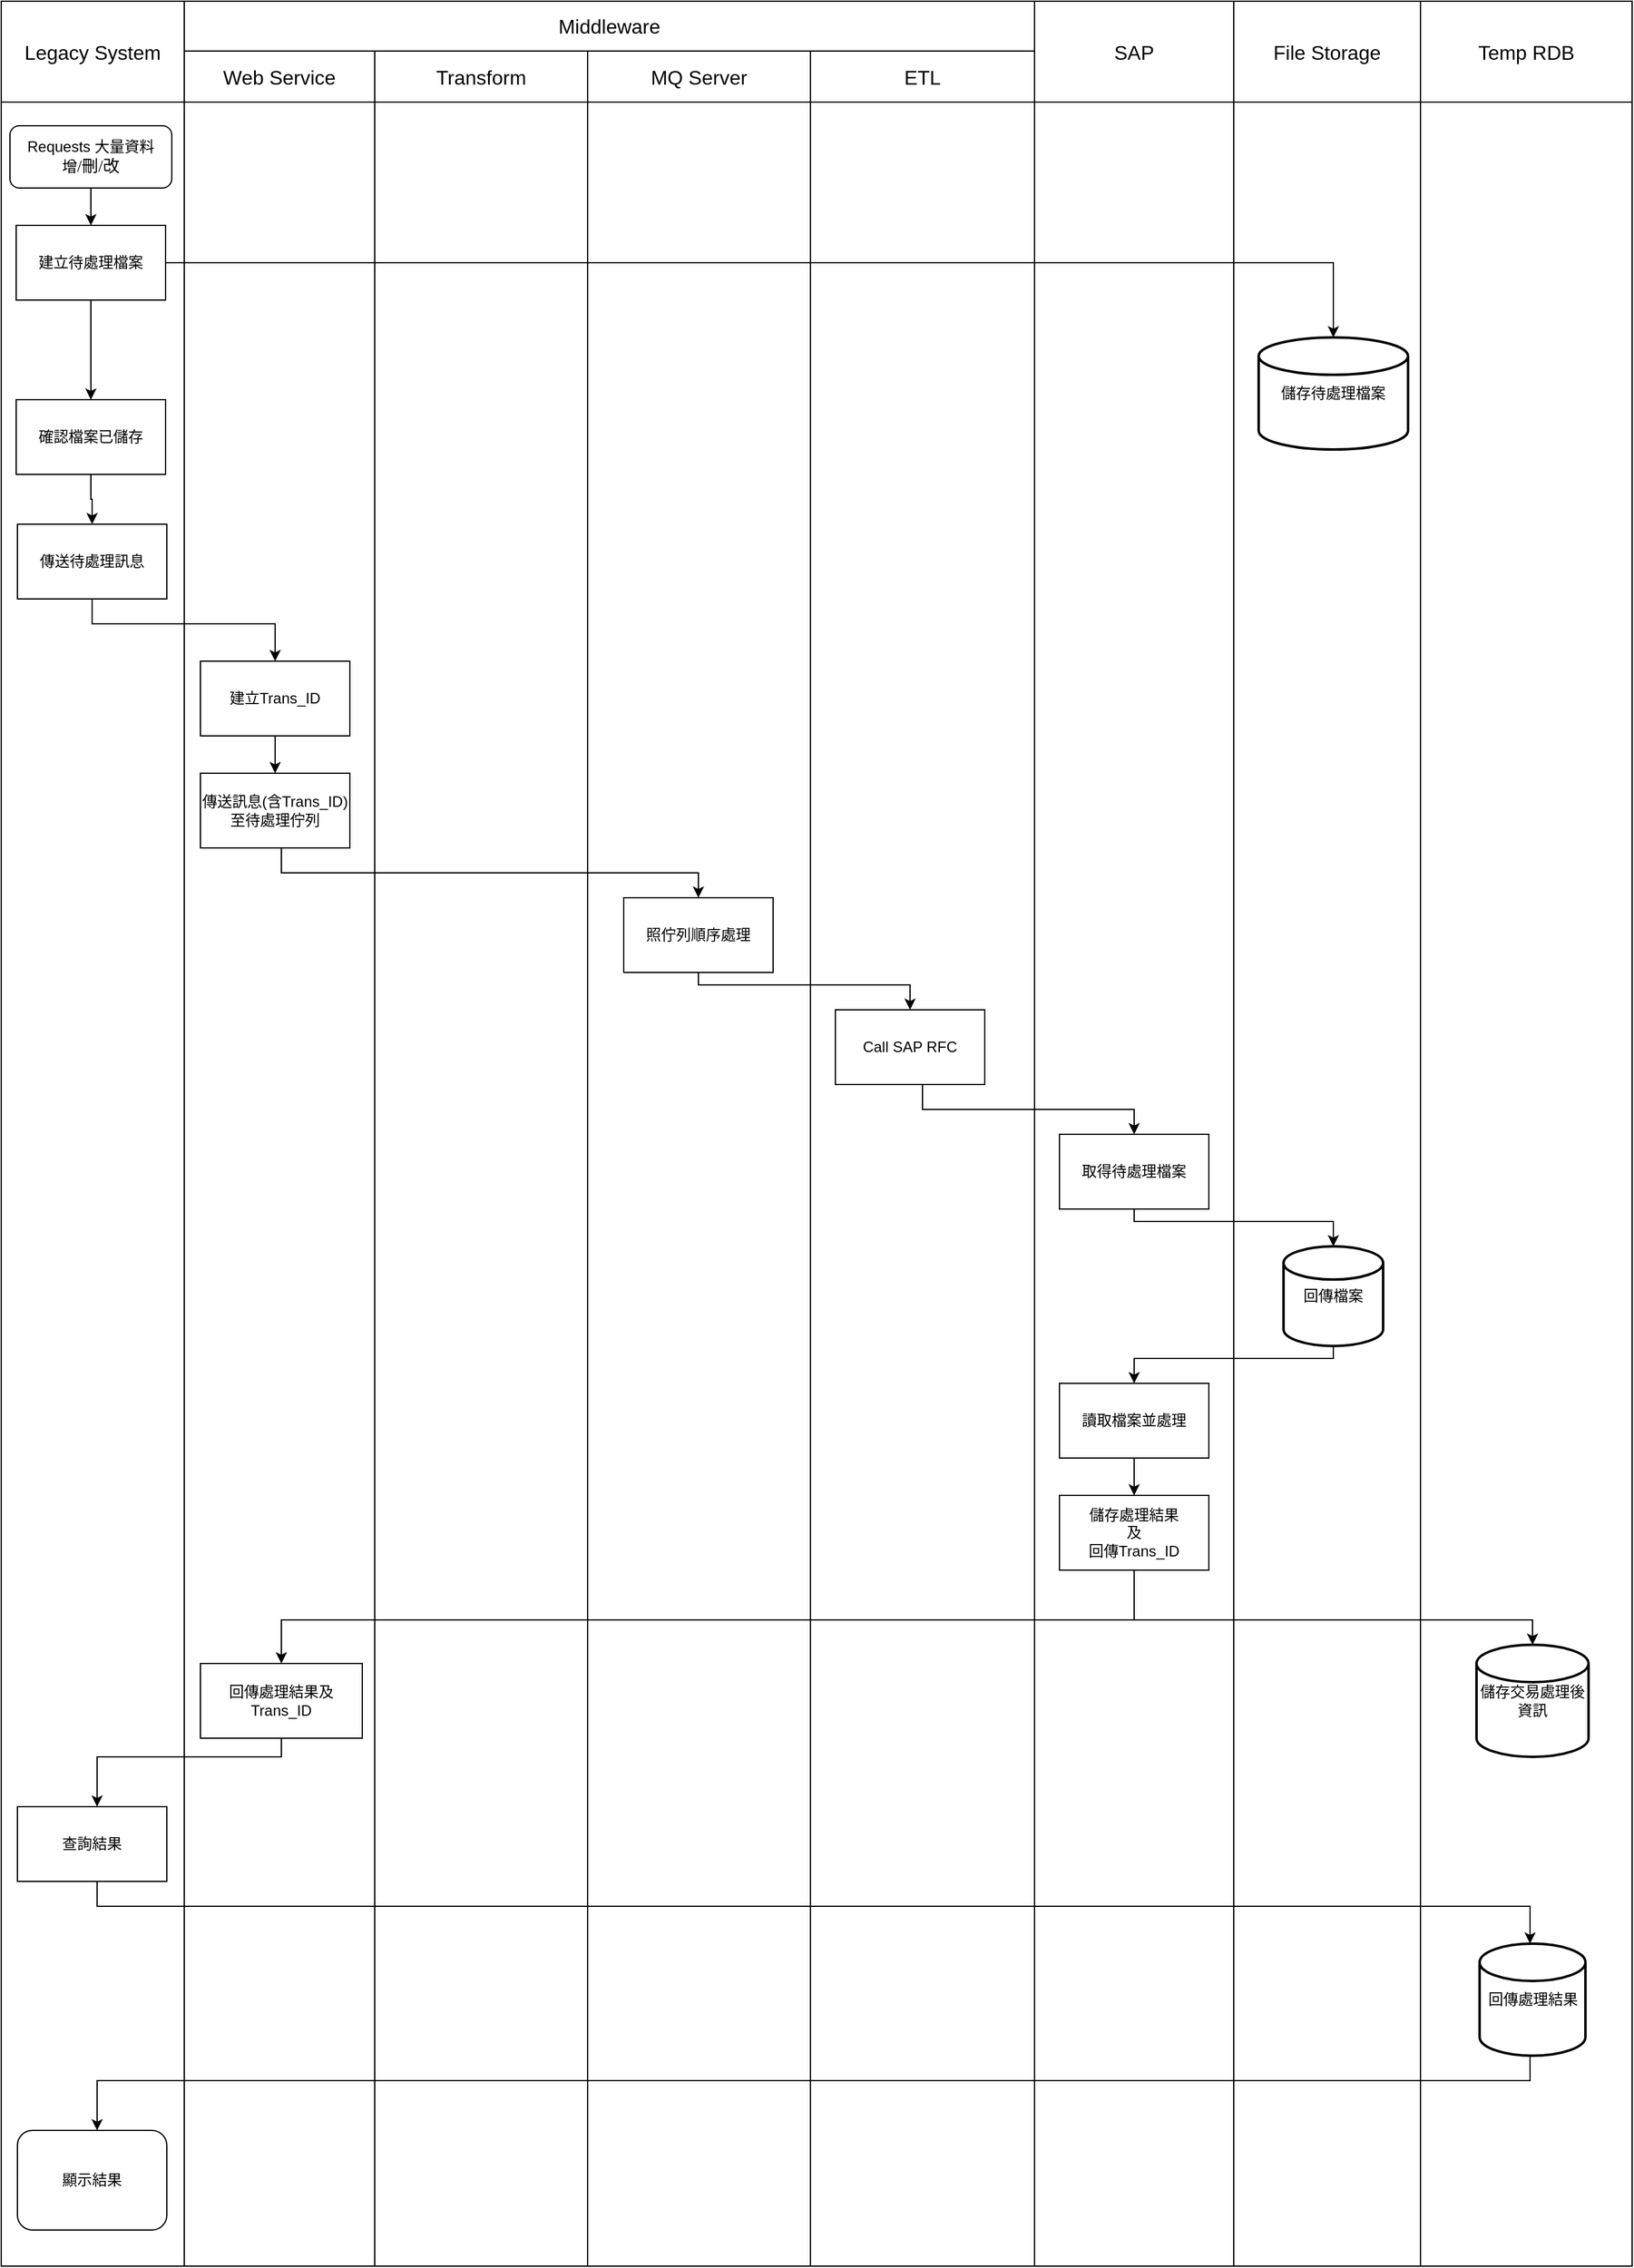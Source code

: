 <mxfile version="22.1.11" type="github">
  <diagram id="C5RBs43oDa-KdzZeNtuy" name="Page-1">
    <mxGraphModel dx="2348" dy="1957" grid="1" gridSize="10" guides="1" tooltips="1" connect="1" arrows="1" fold="1" page="1" pageScale="1" pageWidth="827" pageHeight="1169" math="0" shadow="0">
      <root>
        <mxCell id="WIyWlLk6GJQsqaUBKTNV-0" />
        <mxCell id="WIyWlLk6GJQsqaUBKTNV-1" parent="WIyWlLk6GJQsqaUBKTNV-0" />
        <mxCell id="abffdMrdUMkTcwWsMWbN-68" value="" style="shape=table;startSize=0;container=1;collapsible=0;childLayout=tableLayout;fontSize=16;movable=1;resizable=1;rotatable=1;deletable=1;editable=1;locked=0;connectable=1;" parent="WIyWlLk6GJQsqaUBKTNV-1" vertex="1">
          <mxGeometry x="-800" y="-1160" width="1310" height="1819" as="geometry" />
        </mxCell>
        <mxCell id="abffdMrdUMkTcwWsMWbN-69" value="" style="shape=tableRow;horizontal=0;startSize=0;swimlaneHead=0;swimlaneBody=0;strokeColor=inherit;top=0;left=0;bottom=0;right=0;collapsible=0;dropTarget=0;fillColor=none;points=[[0,0.5],[1,0.5]];portConstraint=eastwest;fontSize=16;" parent="abffdMrdUMkTcwWsMWbN-68" vertex="1">
          <mxGeometry width="1310" height="40" as="geometry" />
        </mxCell>
        <mxCell id="abffdMrdUMkTcwWsMWbN-70" value="Legacy System" style="shape=partialRectangle;html=1;whiteSpace=wrap;connectable=0;strokeColor=inherit;overflow=hidden;fillColor=none;top=0;left=0;bottom=0;right=0;pointerEvents=1;fontSize=16;rowspan=2;colspan=1;" parent="abffdMrdUMkTcwWsMWbN-69" vertex="1">
          <mxGeometry width="147" height="81" as="geometry">
            <mxRectangle width="147" height="40" as="alternateBounds" />
          </mxGeometry>
        </mxCell>
        <mxCell id="abffdMrdUMkTcwWsMWbN-71" value="Middleware" style="shape=partialRectangle;html=1;whiteSpace=wrap;connectable=0;strokeColor=inherit;overflow=hidden;fillColor=none;top=0;left=0;bottom=0;right=0;pointerEvents=1;fontSize=16;rowspan=1;colspan=4;" parent="abffdMrdUMkTcwWsMWbN-69" vertex="1">
          <mxGeometry x="147" width="683" height="40" as="geometry">
            <mxRectangle width="153" height="40" as="alternateBounds" />
          </mxGeometry>
        </mxCell>
        <mxCell id="abffdMrdUMkTcwWsMWbN-72" value="" style="shape=partialRectangle;html=1;whiteSpace=wrap;connectable=0;strokeColor=inherit;overflow=hidden;fillColor=none;top=0;left=0;bottom=0;right=0;pointerEvents=1;fontSize=16;" parent="abffdMrdUMkTcwWsMWbN-69" vertex="1" visible="0">
          <mxGeometry x="300" width="171" height="40" as="geometry">
            <mxRectangle width="171" height="40" as="alternateBounds" />
          </mxGeometry>
        </mxCell>
        <mxCell id="v7u4IJ1Ig2mSw9vjSMqS-14" style="shape=partialRectangle;html=1;whiteSpace=wrap;connectable=0;strokeColor=inherit;overflow=hidden;fillColor=none;top=0;left=0;bottom=0;right=0;pointerEvents=1;fontSize=16;" parent="abffdMrdUMkTcwWsMWbN-69" vertex="1" visible="0">
          <mxGeometry x="471" width="179" height="40" as="geometry">
            <mxRectangle width="179" height="40" as="alternateBounds" />
          </mxGeometry>
        </mxCell>
        <mxCell id="abffdMrdUMkTcwWsMWbN-82" value="" style="shape=partialRectangle;html=1;whiteSpace=wrap;connectable=0;strokeColor=inherit;overflow=hidden;fillColor=none;top=0;left=0;bottom=0;right=0;pointerEvents=1;fontSize=16;" parent="abffdMrdUMkTcwWsMWbN-69" vertex="1" visible="0">
          <mxGeometry x="650" width="180" height="40" as="geometry">
            <mxRectangle width="180" height="40" as="alternateBounds" />
          </mxGeometry>
        </mxCell>
        <mxCell id="abffdMrdUMkTcwWsMWbN-174" value="SAP" style="shape=partialRectangle;html=1;whiteSpace=wrap;connectable=0;strokeColor=inherit;overflow=hidden;fillColor=none;top=0;left=0;bottom=0;right=0;pointerEvents=1;fontSize=16;rowspan=2;colspan=1;" parent="abffdMrdUMkTcwWsMWbN-69" vertex="1">
          <mxGeometry x="830" width="160" height="81" as="geometry">
            <mxRectangle width="160" height="40" as="alternateBounds" />
          </mxGeometry>
        </mxCell>
        <mxCell id="abffdMrdUMkTcwWsMWbN-187" value="File Storage" style="shape=partialRectangle;html=1;whiteSpace=wrap;connectable=0;strokeColor=inherit;overflow=hidden;fillColor=none;top=0;left=0;bottom=0;right=0;pointerEvents=1;fontSize=16;rowspan=2;colspan=1;" parent="abffdMrdUMkTcwWsMWbN-69" vertex="1">
          <mxGeometry x="990" width="150" height="81" as="geometry">
            <mxRectangle width="150" height="40" as="alternateBounds" />
          </mxGeometry>
        </mxCell>
        <mxCell id="v7u4IJ1Ig2mSw9vjSMqS-2" value="Temp RDB" style="shape=partialRectangle;html=1;whiteSpace=wrap;connectable=0;strokeColor=inherit;overflow=hidden;fillColor=none;top=0;left=0;bottom=0;right=0;pointerEvents=1;fontSize=16;rowspan=2;colspan=1;" parent="abffdMrdUMkTcwWsMWbN-69" vertex="1">
          <mxGeometry x="1140" width="170" height="81" as="geometry">
            <mxRectangle width="170" height="40" as="alternateBounds" />
          </mxGeometry>
        </mxCell>
        <mxCell id="abffdMrdUMkTcwWsMWbN-166" style="shape=tableRow;horizontal=0;startSize=0;swimlaneHead=0;swimlaneBody=0;strokeColor=inherit;top=0;left=0;bottom=0;right=0;collapsible=0;dropTarget=0;fillColor=none;points=[[0,0.5],[1,0.5]];portConstraint=eastwest;fontSize=16;" parent="abffdMrdUMkTcwWsMWbN-68" vertex="1">
          <mxGeometry y="40" width="1310" height="41" as="geometry" />
        </mxCell>
        <mxCell id="abffdMrdUMkTcwWsMWbN-167" style="shape=partialRectangle;html=1;whiteSpace=wrap;connectable=0;strokeColor=inherit;overflow=hidden;fillColor=none;top=0;left=0;bottom=0;right=0;pointerEvents=1;fontSize=16;" parent="abffdMrdUMkTcwWsMWbN-166" vertex="1" visible="0">
          <mxGeometry width="147" height="41" as="geometry">
            <mxRectangle width="147" height="41" as="alternateBounds" />
          </mxGeometry>
        </mxCell>
        <mxCell id="abffdMrdUMkTcwWsMWbN-168" value="Web Service" style="shape=partialRectangle;html=1;whiteSpace=wrap;connectable=0;strokeColor=inherit;overflow=hidden;fillColor=none;top=0;left=0;bottom=0;right=0;pointerEvents=1;fontSize=16;" parent="abffdMrdUMkTcwWsMWbN-166" vertex="1">
          <mxGeometry x="147" width="153" height="41" as="geometry">
            <mxRectangle width="153" height="41" as="alternateBounds" />
          </mxGeometry>
        </mxCell>
        <mxCell id="abffdMrdUMkTcwWsMWbN-169" value="Transform" style="shape=partialRectangle;html=1;whiteSpace=wrap;connectable=0;strokeColor=inherit;overflow=hidden;fillColor=none;top=0;left=0;bottom=0;right=0;pointerEvents=1;fontSize=16;" parent="abffdMrdUMkTcwWsMWbN-166" vertex="1">
          <mxGeometry x="300" width="171" height="41" as="geometry">
            <mxRectangle width="171" height="41" as="alternateBounds" />
          </mxGeometry>
        </mxCell>
        <mxCell id="v7u4IJ1Ig2mSw9vjSMqS-15" value="MQ Server" style="shape=partialRectangle;html=1;whiteSpace=wrap;connectable=0;strokeColor=inherit;overflow=hidden;fillColor=none;top=0;left=0;bottom=0;right=0;pointerEvents=1;fontSize=16;" parent="abffdMrdUMkTcwWsMWbN-166" vertex="1">
          <mxGeometry x="471" width="179" height="41" as="geometry">
            <mxRectangle width="179" height="41" as="alternateBounds" />
          </mxGeometry>
        </mxCell>
        <mxCell id="abffdMrdUMkTcwWsMWbN-170" value="ETL" style="shape=partialRectangle;html=1;whiteSpace=wrap;connectable=0;strokeColor=inherit;overflow=hidden;fillColor=none;top=0;left=0;bottom=0;right=0;pointerEvents=1;fontSize=16;" parent="abffdMrdUMkTcwWsMWbN-166" vertex="1">
          <mxGeometry x="650" width="180" height="41" as="geometry">
            <mxRectangle width="180" height="41" as="alternateBounds" />
          </mxGeometry>
        </mxCell>
        <mxCell id="abffdMrdUMkTcwWsMWbN-175" style="shape=partialRectangle;html=1;whiteSpace=wrap;connectable=0;strokeColor=inherit;overflow=hidden;fillColor=none;top=0;left=0;bottom=0;right=0;pointerEvents=1;fontSize=16;" parent="abffdMrdUMkTcwWsMWbN-166" vertex="1" visible="0">
          <mxGeometry x="830" width="160" height="41" as="geometry">
            <mxRectangle width="160" height="41" as="alternateBounds" />
          </mxGeometry>
        </mxCell>
        <mxCell id="abffdMrdUMkTcwWsMWbN-188" style="shape=partialRectangle;html=1;whiteSpace=wrap;connectable=0;strokeColor=inherit;overflow=hidden;fillColor=none;top=0;left=0;bottom=0;right=0;pointerEvents=1;fontSize=16;" parent="abffdMrdUMkTcwWsMWbN-166" vertex="1" visible="0">
          <mxGeometry x="990" width="150" height="41" as="geometry">
            <mxRectangle width="150" height="41" as="alternateBounds" />
          </mxGeometry>
        </mxCell>
        <mxCell id="v7u4IJ1Ig2mSw9vjSMqS-3" style="shape=partialRectangle;html=1;whiteSpace=wrap;connectable=0;strokeColor=inherit;overflow=hidden;fillColor=none;top=0;left=0;bottom=0;right=0;pointerEvents=1;fontSize=16;" parent="abffdMrdUMkTcwWsMWbN-166" vertex="1" visible="0">
          <mxGeometry x="1140" width="170" height="41" as="geometry">
            <mxRectangle width="170" height="41" as="alternateBounds" />
          </mxGeometry>
        </mxCell>
        <mxCell id="abffdMrdUMkTcwWsMWbN-73" value="" style="shape=tableRow;horizontal=0;startSize=0;swimlaneHead=0;swimlaneBody=0;strokeColor=inherit;top=0;left=0;bottom=0;right=0;collapsible=0;dropTarget=0;fillColor=none;points=[[0,0.5],[1,0.5]];portConstraint=eastwest;fontSize=16;" parent="abffdMrdUMkTcwWsMWbN-68" vertex="1">
          <mxGeometry y="81" width="1310" height="1738" as="geometry" />
        </mxCell>
        <mxCell id="abffdMrdUMkTcwWsMWbN-74" value="" style="shape=partialRectangle;html=1;whiteSpace=wrap;connectable=0;strokeColor=inherit;overflow=hidden;fillColor=none;top=0;left=0;bottom=0;right=0;pointerEvents=1;fontSize=16;" parent="abffdMrdUMkTcwWsMWbN-73" vertex="1">
          <mxGeometry width="147" height="1738" as="geometry">
            <mxRectangle width="147" height="1738" as="alternateBounds" />
          </mxGeometry>
        </mxCell>
        <mxCell id="abffdMrdUMkTcwWsMWbN-76" value="" style="shape=partialRectangle;html=1;whiteSpace=wrap;connectable=0;strokeColor=inherit;overflow=hidden;fillColor=none;top=0;left=0;bottom=0;right=0;pointerEvents=1;fontSize=16;" parent="abffdMrdUMkTcwWsMWbN-73" vertex="1">
          <mxGeometry x="147" width="153" height="1738" as="geometry">
            <mxRectangle width="153" height="1738" as="alternateBounds" />
          </mxGeometry>
        </mxCell>
        <mxCell id="abffdMrdUMkTcwWsMWbN-83" style="shape=partialRectangle;html=1;whiteSpace=wrap;connectable=0;strokeColor=inherit;overflow=hidden;fillColor=none;top=0;left=0;bottom=0;right=0;pointerEvents=1;fontSize=16;" parent="abffdMrdUMkTcwWsMWbN-73" vertex="1">
          <mxGeometry x="300" width="171" height="1738" as="geometry">
            <mxRectangle width="171" height="1738" as="alternateBounds" />
          </mxGeometry>
        </mxCell>
        <mxCell id="v7u4IJ1Ig2mSw9vjSMqS-16" style="shape=partialRectangle;html=1;whiteSpace=wrap;connectable=0;strokeColor=inherit;overflow=hidden;fillColor=none;top=0;left=0;bottom=0;right=0;pointerEvents=1;fontSize=16;" parent="abffdMrdUMkTcwWsMWbN-73" vertex="1">
          <mxGeometry x="471" width="179" height="1738" as="geometry">
            <mxRectangle width="179" height="1738" as="alternateBounds" />
          </mxGeometry>
        </mxCell>
        <mxCell id="abffdMrdUMkTcwWsMWbN-134" value="" style="whiteSpace=wrap;html=1;rounded=0;glass=0;strokeWidth=1;shadow=0;" parent="abffdMrdUMkTcwWsMWbN-73" vertex="1">
          <mxGeometry x="650" width="180" height="1738" as="geometry">
            <mxRectangle width="180" height="1738" as="alternateBounds" />
          </mxGeometry>
        </mxCell>
        <mxCell id="abffdMrdUMkTcwWsMWbN-176" style="whiteSpace=wrap;html=1;rounded=0;glass=0;strokeWidth=1;shadow=0;" parent="abffdMrdUMkTcwWsMWbN-73" vertex="1">
          <mxGeometry x="830" width="160" height="1738" as="geometry">
            <mxRectangle width="160" height="1738" as="alternateBounds" />
          </mxGeometry>
        </mxCell>
        <mxCell id="abffdMrdUMkTcwWsMWbN-189" style="whiteSpace=wrap;html=1;rounded=0;glass=0;strokeWidth=1;shadow=0;" parent="abffdMrdUMkTcwWsMWbN-73" vertex="1">
          <mxGeometry x="990" width="150" height="1738" as="geometry">
            <mxRectangle width="150" height="1738" as="alternateBounds" />
          </mxGeometry>
        </mxCell>
        <mxCell id="v7u4IJ1Ig2mSw9vjSMqS-4" style="whiteSpace=wrap;html=1;rounded=0;glass=0;strokeWidth=1;shadow=0;" parent="abffdMrdUMkTcwWsMWbN-73" vertex="1">
          <mxGeometry x="1140" width="170" height="1738" as="geometry">
            <mxRectangle width="170" height="1738" as="alternateBounds" />
          </mxGeometry>
        </mxCell>
        <mxCell id="abffdMrdUMkTcwWsMWbN-136" value="" style="whiteSpace=wrap;html=1;rounded=0;glass=0;strokeWidth=1;shadow=0;" parent="abffdMrdUMkTcwWsMWbN-73" vertex="1">
          <mxGeometry x="1310" width="NaN" height="1738" as="geometry">
            <mxRectangle width="NaN" height="1738" as="alternateBounds" />
          </mxGeometry>
        </mxCell>
        <mxCell id="abffdMrdUMkTcwWsMWbN-75" value="" style="shape=partialRectangle;html=1;whiteSpace=wrap;connectable=0;strokeColor=inherit;overflow=hidden;fillColor=none;top=0;left=0;bottom=0;right=0;pointerEvents=1;fontSize=16;" parent="abffdMrdUMkTcwWsMWbN-73" vertex="1">
          <mxGeometry width="NaN" height="1738" as="geometry">
            <mxRectangle width="NaN" height="1738" as="alternateBounds" />
          </mxGeometry>
        </mxCell>
        <mxCell id="pjmQhd94HkWBZCsHaTaf-5" style="edgeStyle=orthogonalEdgeStyle;rounded=0;orthogonalLoop=1;jettySize=auto;html=1;" edge="1" parent="WIyWlLk6GJQsqaUBKTNV-1" source="abffdMrdUMkTcwWsMWbN-85" target="pjmQhd94HkWBZCsHaTaf-4">
          <mxGeometry relative="1" as="geometry" />
        </mxCell>
        <mxCell id="abffdMrdUMkTcwWsMWbN-85" value="Requests 大量資料&lt;br&gt;增&lt;span style=&quot;font-size:10.0pt;mso-bidi-font-size:11.0pt;font-family:SimSun;&lt;br/&gt;mso-fareast-font-family:新細明體;mso-fareast-theme-font:minor-fareast;mso-bidi-font-family:&lt;br/&gt;SimSun;mso-ansi-language:EN-US;mso-fareast-language:ZH-TW;mso-bidi-language:&lt;br/&gt;AR-SA&quot; lang=&quot;EN-US&quot;&gt;/&lt;/span&gt;&lt;span style=&quot;font-size:10.0pt;mso-bidi-font-size:11.0pt;&lt;br/&gt;font-family:&amp;quot;新細明體&amp;quot;,serif;mso-ascii-font-family:SimSun;mso-fareast-theme-font:&lt;br/&gt;minor-fareast;mso-hansi-font-family:SimSun;mso-bidi-font-family:SimSun;&lt;br/&gt;mso-ansi-language:EN-US;mso-fareast-language:ZH-TW;mso-bidi-language:AR-SA&quot;&gt;刪&lt;/span&gt;&lt;span style=&quot;font-size:10.0pt;mso-bidi-font-size:11.0pt;font-family:SimSun;&lt;br/&gt;mso-fareast-font-family:新細明體;mso-fareast-theme-font:minor-fareast;mso-bidi-font-family:&lt;br/&gt;SimSun;mso-ansi-language:EN-US;mso-fareast-language:ZH-TW;mso-bidi-language:&lt;br/&gt;AR-SA&quot; lang=&quot;EN-US&quot;&gt;/&lt;/span&gt;&lt;span style=&quot;font-size:10.0pt;mso-bidi-font-size:11.0pt;&lt;br/&gt;font-family:&amp;quot;新細明體&amp;quot;,serif;mso-ascii-font-family:SimSun;mso-fareast-theme-font:&lt;br/&gt;minor-fareast;mso-hansi-font-family:SimSun;mso-bidi-font-family:SimSun;&lt;br/&gt;mso-ansi-language:EN-US;mso-fareast-language:ZH-TW;mso-bidi-language:AR-SA&quot;&gt;改&lt;/span&gt;" style="rounded=1;whiteSpace=wrap;html=1;fontSize=12;glass=0;strokeWidth=1;shadow=0;" parent="WIyWlLk6GJQsqaUBKTNV-1" vertex="1">
          <mxGeometry x="-793" y="-1060" width="130" height="50" as="geometry" />
        </mxCell>
        <mxCell id="pjmQhd94HkWBZCsHaTaf-22" style="edgeStyle=orthogonalEdgeStyle;rounded=0;orthogonalLoop=1;jettySize=auto;html=1;" edge="1" parent="WIyWlLk6GJQsqaUBKTNV-1" source="abffdMrdUMkTcwWsMWbN-144" target="abffdMrdUMkTcwWsMWbN-192">
          <mxGeometry relative="1" as="geometry">
            <Array as="points">
              <mxPoint x="-60" y="-270" />
              <mxPoint x="110" y="-270" />
            </Array>
          </mxGeometry>
        </mxCell>
        <mxCell id="abffdMrdUMkTcwWsMWbN-144" value="Call SAP RFC" style="rounded=0;whiteSpace=wrap;html=1;" parent="WIyWlLk6GJQsqaUBKTNV-1" vertex="1">
          <mxGeometry x="-130" y="-350" width="120" height="60" as="geometry" />
        </mxCell>
        <mxCell id="pjmQhd94HkWBZCsHaTaf-36" style="edgeStyle=orthogonalEdgeStyle;rounded=0;orthogonalLoop=1;jettySize=auto;html=1;" edge="1" parent="WIyWlLk6GJQsqaUBKTNV-1" source="abffdMrdUMkTcwWsMWbN-149" target="abffdMrdUMkTcwWsMWbN-151">
          <mxGeometry relative="1" as="geometry">
            <Array as="points">
              <mxPoint x="-575" y="250" />
              <mxPoint x="-723" y="250" />
            </Array>
          </mxGeometry>
        </mxCell>
        <mxCell id="abffdMrdUMkTcwWsMWbN-149" value="回傳處理結果及Trans_ID" style="rounded=0;whiteSpace=wrap;html=1;" parent="WIyWlLk6GJQsqaUBKTNV-1" vertex="1">
          <mxGeometry x="-640" y="175" width="130" height="60" as="geometry" />
        </mxCell>
        <mxCell id="pjmQhd94HkWBZCsHaTaf-40" style="edgeStyle=orthogonalEdgeStyle;rounded=0;orthogonalLoop=1;jettySize=auto;html=1;" edge="1" parent="WIyWlLk6GJQsqaUBKTNV-1" source="abffdMrdUMkTcwWsMWbN-151" target="v7u4IJ1Ig2mSw9vjSMqS-8">
          <mxGeometry relative="1" as="geometry">
            <Array as="points">
              <mxPoint x="-723" y="370" />
              <mxPoint x="428" y="370" />
            </Array>
          </mxGeometry>
        </mxCell>
        <mxCell id="abffdMrdUMkTcwWsMWbN-151" value="查詢結果" style="rounded=0;whiteSpace=wrap;html=1;" parent="WIyWlLk6GJQsqaUBKTNV-1" vertex="1">
          <mxGeometry x="-787" y="290" width="120" height="60" as="geometry" />
        </mxCell>
        <mxCell id="pjmQhd94HkWBZCsHaTaf-21" style="edgeStyle=orthogonalEdgeStyle;rounded=0;orthogonalLoop=1;jettySize=auto;html=1;" edge="1" parent="WIyWlLk6GJQsqaUBKTNV-1" source="abffdMrdUMkTcwWsMWbN-182" target="abffdMrdUMkTcwWsMWbN-144">
          <mxGeometry relative="1" as="geometry">
            <Array as="points">
              <mxPoint x="-240" y="-370" />
              <mxPoint x="-70" y="-370" />
            </Array>
          </mxGeometry>
        </mxCell>
        <mxCell id="abffdMrdUMkTcwWsMWbN-182" value="照佇列順序處理" style="rounded=0;whiteSpace=wrap;html=1;" parent="WIyWlLk6GJQsqaUBKTNV-1" vertex="1">
          <mxGeometry x="-300" y="-440" width="120" height="60" as="geometry" />
        </mxCell>
        <mxCell id="pjmQhd94HkWBZCsHaTaf-26" style="edgeStyle=orthogonalEdgeStyle;rounded=0;orthogonalLoop=1;jettySize=auto;html=1;" edge="1" parent="WIyWlLk6GJQsqaUBKTNV-1" source="abffdMrdUMkTcwWsMWbN-192" target="pjmQhd94HkWBZCsHaTaf-23">
          <mxGeometry relative="1" as="geometry">
            <Array as="points">
              <mxPoint x="110" y="-180" />
              <mxPoint x="270" y="-180" />
            </Array>
          </mxGeometry>
        </mxCell>
        <mxCell id="abffdMrdUMkTcwWsMWbN-192" value="取得待處理檔案" style="rounded=0;whiteSpace=wrap;html=1;" parent="WIyWlLk6GJQsqaUBKTNV-1" vertex="1">
          <mxGeometry x="50" y="-250" width="120" height="60" as="geometry" />
        </mxCell>
        <mxCell id="pjmQhd94HkWBZCsHaTaf-30" style="edgeStyle=orthogonalEdgeStyle;rounded=0;orthogonalLoop=1;jettySize=auto;html=1;" edge="1" parent="WIyWlLk6GJQsqaUBKTNV-1" source="abffdMrdUMkTcwWsMWbN-196" target="pjmQhd94HkWBZCsHaTaf-29">
          <mxGeometry relative="1" as="geometry" />
        </mxCell>
        <mxCell id="abffdMrdUMkTcwWsMWbN-196" value="讀取檔案並處理" style="rounded=0;whiteSpace=wrap;html=1;" parent="WIyWlLk6GJQsqaUBKTNV-1" vertex="1">
          <mxGeometry x="50" y="-50" width="120" height="60" as="geometry" />
        </mxCell>
        <mxCell id="v7u4IJ1Ig2mSw9vjSMqS-5" value="儲存交易處理後資訊" style="strokeWidth=2;html=1;shape=mxgraph.flowchart.database;whiteSpace=wrap;" parent="WIyWlLk6GJQsqaUBKTNV-1" vertex="1">
          <mxGeometry x="385" y="160" width="90" height="90" as="geometry" />
        </mxCell>
        <mxCell id="pjmQhd94HkWBZCsHaTaf-41" style="edgeStyle=orthogonalEdgeStyle;rounded=0;orthogonalLoop=1;jettySize=auto;html=1;" edge="1" parent="WIyWlLk6GJQsqaUBKTNV-1" source="v7u4IJ1Ig2mSw9vjSMqS-8" target="v7u4IJ1Ig2mSw9vjSMqS-11">
          <mxGeometry relative="1" as="geometry">
            <Array as="points">
              <mxPoint x="428" y="510" />
              <mxPoint x="-723" y="510" />
            </Array>
          </mxGeometry>
        </mxCell>
        <mxCell id="v7u4IJ1Ig2mSw9vjSMqS-8" value="回傳處理結果" style="strokeWidth=2;html=1;shape=mxgraph.flowchart.database;whiteSpace=wrap;" parent="WIyWlLk6GJQsqaUBKTNV-1" vertex="1">
          <mxGeometry x="387.5" y="400" width="85" height="90" as="geometry" />
        </mxCell>
        <mxCell id="v7u4IJ1Ig2mSw9vjSMqS-11" value="顯示結果" style="rounded=1;whiteSpace=wrap;html=1;" parent="WIyWlLk6GJQsqaUBKTNV-1" vertex="1">
          <mxGeometry x="-787" y="550" width="120" height="80" as="geometry" />
        </mxCell>
        <mxCell id="pjmQhd94HkWBZCsHaTaf-15" style="edgeStyle=orthogonalEdgeStyle;rounded=0;orthogonalLoop=1;jettySize=auto;html=1;" edge="1" parent="WIyWlLk6GJQsqaUBKTNV-1" source="pjmQhd94HkWBZCsHaTaf-1" target="pjmQhd94HkWBZCsHaTaf-14">
          <mxGeometry relative="1" as="geometry" />
        </mxCell>
        <mxCell id="pjmQhd94HkWBZCsHaTaf-1" value="確認檔案已儲存" style="rounded=0;whiteSpace=wrap;html=1;" vertex="1" parent="WIyWlLk6GJQsqaUBKTNV-1">
          <mxGeometry x="-788" y="-840" width="120" height="60" as="geometry" />
        </mxCell>
        <mxCell id="pjmQhd94HkWBZCsHaTaf-10" style="edgeStyle=orthogonalEdgeStyle;rounded=0;orthogonalLoop=1;jettySize=auto;html=1;" edge="1" parent="WIyWlLk6GJQsqaUBKTNV-1" source="pjmQhd94HkWBZCsHaTaf-4" target="pjmQhd94HkWBZCsHaTaf-1">
          <mxGeometry relative="1" as="geometry" />
        </mxCell>
        <mxCell id="pjmQhd94HkWBZCsHaTaf-48" style="edgeStyle=orthogonalEdgeStyle;rounded=0;orthogonalLoop=1;jettySize=auto;html=1;" edge="1" parent="WIyWlLk6GJQsqaUBKTNV-1" source="pjmQhd94HkWBZCsHaTaf-4" target="pjmQhd94HkWBZCsHaTaf-46">
          <mxGeometry relative="1" as="geometry" />
        </mxCell>
        <mxCell id="pjmQhd94HkWBZCsHaTaf-4" value="建立待處理檔案" style="rounded=0;whiteSpace=wrap;html=1;" vertex="1" parent="WIyWlLk6GJQsqaUBKTNV-1">
          <mxGeometry x="-788" y="-980" width="120" height="60" as="geometry" />
        </mxCell>
        <mxCell id="pjmQhd94HkWBZCsHaTaf-16" style="edgeStyle=orthogonalEdgeStyle;rounded=0;orthogonalLoop=1;jettySize=auto;html=1;" edge="1" parent="WIyWlLk6GJQsqaUBKTNV-1" source="pjmQhd94HkWBZCsHaTaf-14">
          <mxGeometry relative="1" as="geometry">
            <mxPoint x="-580" y="-630" as="targetPoint" />
            <Array as="points">
              <mxPoint x="-727" y="-660" />
              <mxPoint x="-580" y="-660" />
            </Array>
          </mxGeometry>
        </mxCell>
        <mxCell id="pjmQhd94HkWBZCsHaTaf-14" value="傳送待處理訊息" style="rounded=0;whiteSpace=wrap;html=1;" vertex="1" parent="WIyWlLk6GJQsqaUBKTNV-1">
          <mxGeometry x="-787" y="-740" width="120" height="60" as="geometry" />
        </mxCell>
        <mxCell id="pjmQhd94HkWBZCsHaTaf-43" style="edgeStyle=orthogonalEdgeStyle;rounded=0;orthogonalLoop=1;jettySize=auto;html=1;" edge="1" parent="WIyWlLk6GJQsqaUBKTNV-1" source="pjmQhd94HkWBZCsHaTaf-17" target="pjmQhd94HkWBZCsHaTaf-42">
          <mxGeometry relative="1" as="geometry">
            <Array as="points">
              <mxPoint x="-580" y="-520" />
              <mxPoint x="-580" y="-520" />
            </Array>
          </mxGeometry>
        </mxCell>
        <mxCell id="pjmQhd94HkWBZCsHaTaf-17" value="建立Trans_ID&lt;br&gt;" style="rounded=0;whiteSpace=wrap;html=1;" vertex="1" parent="WIyWlLk6GJQsqaUBKTNV-1">
          <mxGeometry x="-640" y="-630" width="120" height="60" as="geometry" />
        </mxCell>
        <mxCell id="pjmQhd94HkWBZCsHaTaf-27" style="edgeStyle=orthogonalEdgeStyle;rounded=0;orthogonalLoop=1;jettySize=auto;html=1;" edge="1" parent="WIyWlLk6GJQsqaUBKTNV-1" source="pjmQhd94HkWBZCsHaTaf-23" target="abffdMrdUMkTcwWsMWbN-196">
          <mxGeometry relative="1" as="geometry">
            <Array as="points">
              <mxPoint x="270" y="-70" />
              <mxPoint x="110" y="-70" />
            </Array>
          </mxGeometry>
        </mxCell>
        <mxCell id="pjmQhd94HkWBZCsHaTaf-23" value="回傳檔案" style="strokeWidth=2;html=1;shape=mxgraph.flowchart.database;whiteSpace=wrap;" vertex="1" parent="WIyWlLk6GJQsqaUBKTNV-1">
          <mxGeometry x="230" y="-160" width="80" height="80" as="geometry" />
        </mxCell>
        <mxCell id="pjmQhd94HkWBZCsHaTaf-31" style="edgeStyle=orthogonalEdgeStyle;rounded=0;orthogonalLoop=1;jettySize=auto;html=1;" edge="1" parent="WIyWlLk6GJQsqaUBKTNV-1" source="pjmQhd94HkWBZCsHaTaf-29" target="v7u4IJ1Ig2mSw9vjSMqS-5">
          <mxGeometry relative="1" as="geometry">
            <Array as="points">
              <mxPoint x="110" y="140" />
              <mxPoint x="430" y="140" />
            </Array>
          </mxGeometry>
        </mxCell>
        <mxCell id="pjmQhd94HkWBZCsHaTaf-33" style="edgeStyle=orthogonalEdgeStyle;rounded=0;orthogonalLoop=1;jettySize=auto;html=1;" edge="1" parent="WIyWlLk6GJQsqaUBKTNV-1" source="pjmQhd94HkWBZCsHaTaf-29" target="abffdMrdUMkTcwWsMWbN-149">
          <mxGeometry relative="1" as="geometry">
            <mxPoint x="110.0" y="200" as="targetPoint" />
            <Array as="points">
              <mxPoint x="110" y="140" />
              <mxPoint x="-575" y="140" />
            </Array>
          </mxGeometry>
        </mxCell>
        <mxCell id="pjmQhd94HkWBZCsHaTaf-29" value="儲存處理結果&lt;br&gt;及&lt;br&gt;回傳Trans_ID" style="rounded=0;whiteSpace=wrap;html=1;" vertex="1" parent="WIyWlLk6GJQsqaUBKTNV-1">
          <mxGeometry x="50" y="40" width="120" height="60" as="geometry" />
        </mxCell>
        <mxCell id="pjmQhd94HkWBZCsHaTaf-44" style="edgeStyle=orthogonalEdgeStyle;rounded=0;orthogonalLoop=1;jettySize=auto;html=1;" edge="1" parent="WIyWlLk6GJQsqaUBKTNV-1" source="pjmQhd94HkWBZCsHaTaf-42" target="abffdMrdUMkTcwWsMWbN-182">
          <mxGeometry relative="1" as="geometry">
            <Array as="points">
              <mxPoint x="-575" y="-460" />
              <mxPoint x="-240" y="-460" />
            </Array>
          </mxGeometry>
        </mxCell>
        <mxCell id="pjmQhd94HkWBZCsHaTaf-42" value="傳送訊息(含Trans_ID)至待處理佇列" style="rounded=0;whiteSpace=wrap;html=1;align=center;" vertex="1" parent="WIyWlLk6GJQsqaUBKTNV-1">
          <mxGeometry x="-640" y="-540" width="120" height="60" as="geometry" />
        </mxCell>
        <mxCell id="pjmQhd94HkWBZCsHaTaf-46" value="儲存待處理檔案" style="strokeWidth=2;html=1;shape=mxgraph.flowchart.database;whiteSpace=wrap;" vertex="1" parent="WIyWlLk6GJQsqaUBKTNV-1">
          <mxGeometry x="210" y="-890" width="120" height="90" as="geometry" />
        </mxCell>
      </root>
    </mxGraphModel>
  </diagram>
</mxfile>
